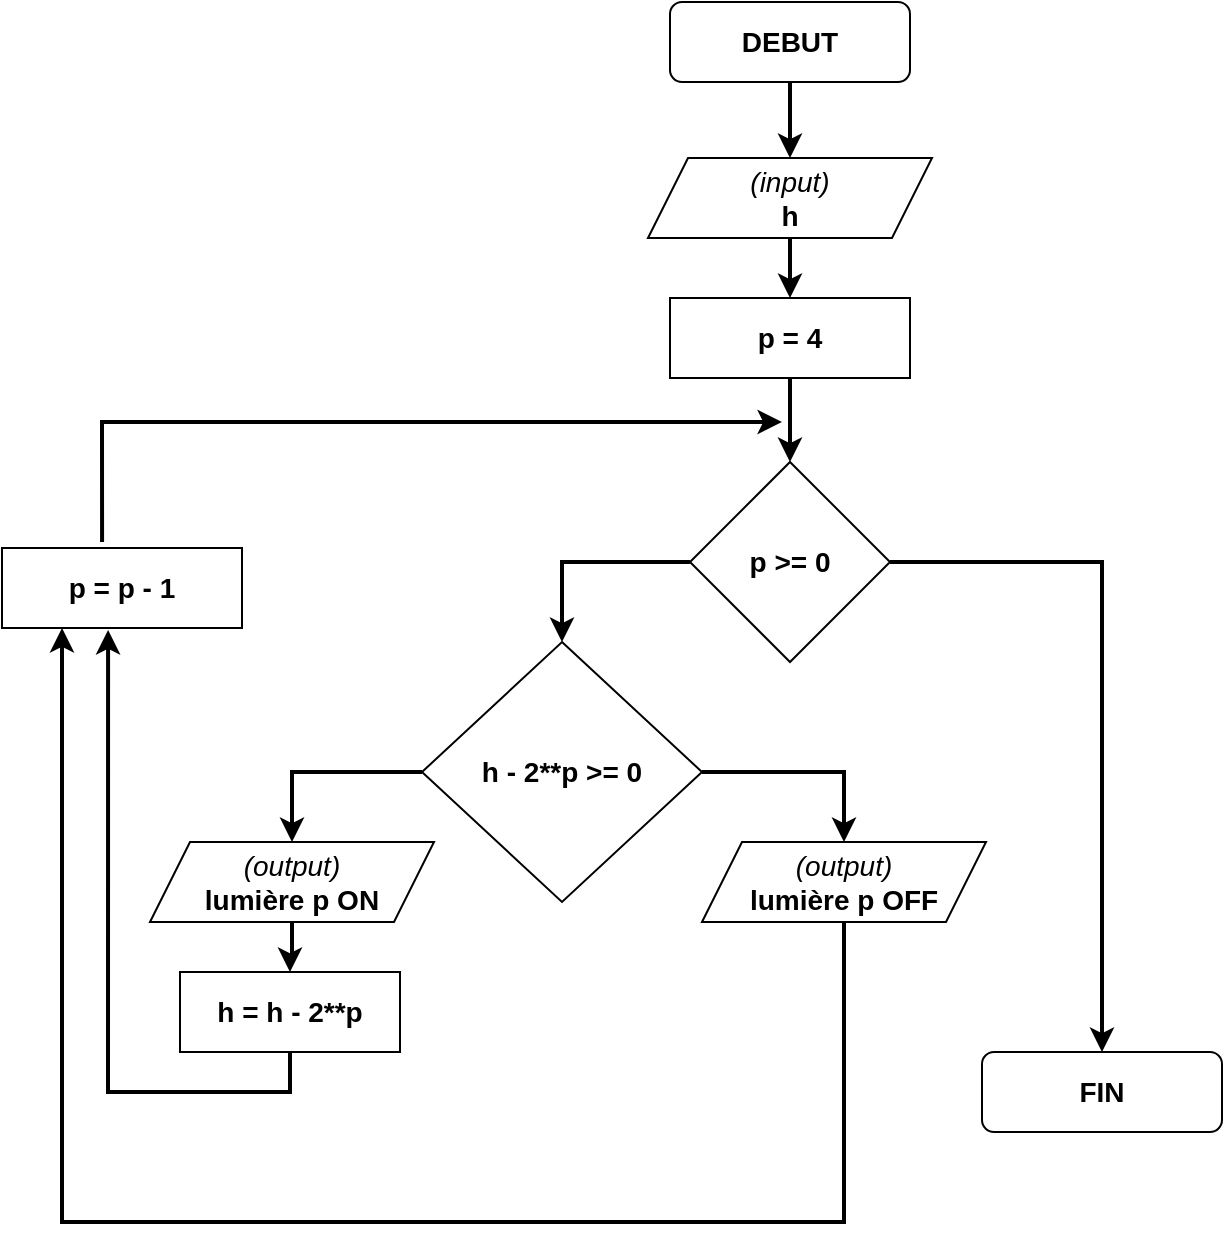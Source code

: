 <mxfile version="20.3.0" type="device"><diagram id="6SDCSkjli34IGXte3opl" name="Page-1"><mxGraphModel dx="1102" dy="685" grid="1" gridSize="10" guides="1" tooltips="1" connect="1" arrows="1" fold="1" page="1" pageScale="1" pageWidth="827" pageHeight="1169" math="0" shadow="0"><root><mxCell id="0"/><mxCell id="1" parent="0"/><mxCell id="sffREOg6f-vzsz4KdNnw-1" style="edgeStyle=orthogonalEdgeStyle;rounded=0;orthogonalLoop=1;jettySize=auto;html=1;exitX=0.5;exitY=1;exitDx=0;exitDy=0;entryX=0.5;entryY=0;entryDx=0;entryDy=0;fontSize=14;strokeWidth=2;" parent="1" source="sffREOg6f-vzsz4KdNnw-2" target="sffREOg6f-vzsz4KdNnw-4" edge="1"><mxGeometry relative="1" as="geometry"/></mxCell><mxCell id="sffREOg6f-vzsz4KdNnw-2" value="&lt;font style=&quot;font-size: 14px;&quot;&gt;&lt;b&gt;DEBUT&lt;/b&gt;&lt;/font&gt;" style="rounded=1;whiteSpace=wrap;html=1;" parent="1" vertex="1"><mxGeometry x="354" y="40" width="120" height="40" as="geometry"/></mxCell><mxCell id="fDvJ-x_F1-kArPlqbhOh-5" style="edgeStyle=orthogonalEdgeStyle;rounded=0;orthogonalLoop=1;jettySize=auto;html=1;exitX=0.5;exitY=1;exitDx=0;exitDy=0;strokeWidth=2;fontSize=14;" edge="1" parent="1" source="sffREOg6f-vzsz4KdNnw-4" target="fDvJ-x_F1-kArPlqbhOh-1"><mxGeometry relative="1" as="geometry"/></mxCell><mxCell id="sffREOg6f-vzsz4KdNnw-4" value="&lt;i&gt;(input)&lt;/i&gt;&lt;br&gt;&lt;b&gt;h&lt;/b&gt;" style="shape=parallelogram;perimeter=parallelogramPerimeter;whiteSpace=wrap;html=1;fixedSize=1;fontSize=14;" parent="1" vertex="1"><mxGeometry x="343" y="118" width="142" height="40" as="geometry"/></mxCell><mxCell id="fDvJ-x_F1-kArPlqbhOh-6" style="edgeStyle=orthogonalEdgeStyle;rounded=0;orthogonalLoop=1;jettySize=auto;html=1;entryX=0.5;entryY=0;entryDx=0;entryDy=0;strokeWidth=2;fontSize=14;" edge="1" parent="1" source="fDvJ-x_F1-kArPlqbhOh-1" target="fDvJ-x_F1-kArPlqbhOh-2"><mxGeometry relative="1" as="geometry"/></mxCell><mxCell id="fDvJ-x_F1-kArPlqbhOh-1" value="&lt;b&gt;&lt;font style=&quot;font-size: 14px;&quot;&gt;p = 4&lt;/font&gt;&lt;/b&gt;" style="rounded=0;whiteSpace=wrap;html=1;" vertex="1" parent="1"><mxGeometry x="354" y="188" width="120" height="40" as="geometry"/></mxCell><mxCell id="fDvJ-x_F1-kArPlqbhOh-4" style="edgeStyle=orthogonalEdgeStyle;rounded=0;orthogonalLoop=1;jettySize=auto;html=1;exitX=1;exitY=0.5;exitDx=0;exitDy=0;entryX=0.5;entryY=0;entryDx=0;entryDy=0;fontSize=14;strokeWidth=2;" edge="1" parent="1" source="fDvJ-x_F1-kArPlqbhOh-2" target="fDvJ-x_F1-kArPlqbhOh-3"><mxGeometry relative="1" as="geometry"/></mxCell><mxCell id="fDvJ-x_F1-kArPlqbhOh-8" style="edgeStyle=orthogonalEdgeStyle;rounded=0;orthogonalLoop=1;jettySize=auto;html=1;exitX=0;exitY=0.5;exitDx=0;exitDy=0;entryX=0.5;entryY=0;entryDx=0;entryDy=0;strokeWidth=2;fontSize=14;" edge="1" parent="1" source="fDvJ-x_F1-kArPlqbhOh-2" target="fDvJ-x_F1-kArPlqbhOh-7"><mxGeometry relative="1" as="geometry"/></mxCell><mxCell id="fDvJ-x_F1-kArPlqbhOh-2" value="&lt;b&gt;p &amp;gt;= 0&lt;/b&gt;" style="rhombus;whiteSpace=wrap;html=1;fontSize=14;" vertex="1" parent="1"><mxGeometry x="364" y="270" width="100" height="100" as="geometry"/></mxCell><mxCell id="fDvJ-x_F1-kArPlqbhOh-3" value="&lt;font style=&quot;font-size: 14px;&quot;&gt;&lt;b&gt;FIN&lt;/b&gt;&lt;/font&gt;" style="rounded=1;whiteSpace=wrap;html=1;" vertex="1" parent="1"><mxGeometry x="510" y="565" width="120" height="40" as="geometry"/></mxCell><mxCell id="fDvJ-x_F1-kArPlqbhOh-14" style="edgeStyle=orthogonalEdgeStyle;rounded=0;orthogonalLoop=1;jettySize=auto;html=1;exitX=1;exitY=0.5;exitDx=0;exitDy=0;strokeWidth=2;fontSize=14;" edge="1" parent="1" source="fDvJ-x_F1-kArPlqbhOh-7" target="fDvJ-x_F1-kArPlqbhOh-13"><mxGeometry relative="1" as="geometry"/></mxCell><mxCell id="fDvJ-x_F1-kArPlqbhOh-15" style="edgeStyle=orthogonalEdgeStyle;rounded=0;orthogonalLoop=1;jettySize=auto;html=1;exitX=0;exitY=0.5;exitDx=0;exitDy=0;strokeWidth=2;fontSize=14;" edge="1" parent="1" source="fDvJ-x_F1-kArPlqbhOh-7" target="fDvJ-x_F1-kArPlqbhOh-12"><mxGeometry relative="1" as="geometry"/></mxCell><mxCell id="fDvJ-x_F1-kArPlqbhOh-7" value="&lt;b&gt;h - 2**p &amp;gt;= 0&lt;/b&gt;" style="rhombus;whiteSpace=wrap;html=1;fontSize=14;" vertex="1" parent="1"><mxGeometry x="230" y="360" width="140" height="130" as="geometry"/></mxCell><mxCell id="fDvJ-x_F1-kArPlqbhOh-9" value="&lt;b&gt;&lt;font style=&quot;font-size: 14px;&quot;&gt;p = p - 1&lt;/font&gt;&lt;/b&gt;" style="rounded=0;whiteSpace=wrap;html=1;" vertex="1" parent="1"><mxGeometry x="20" y="313" width="120" height="40" as="geometry"/></mxCell><mxCell id="fDvJ-x_F1-kArPlqbhOh-18" style="edgeStyle=orthogonalEdgeStyle;rounded=0;orthogonalLoop=1;jettySize=auto;html=1;exitX=0.5;exitY=1;exitDx=0;exitDy=0;entryX=0.442;entryY=1.025;entryDx=0;entryDy=0;entryPerimeter=0;strokeWidth=2;fontSize=14;" edge="1" parent="1" source="fDvJ-x_F1-kArPlqbhOh-10" target="fDvJ-x_F1-kArPlqbhOh-9"><mxGeometry relative="1" as="geometry"/></mxCell><mxCell id="fDvJ-x_F1-kArPlqbhOh-10" value="&lt;b&gt;&lt;font style=&quot;font-size: 14px;&quot;&gt;h = h - 2**p&lt;/font&gt;&lt;/b&gt;" style="rounded=0;whiteSpace=wrap;html=1;" vertex="1" parent="1"><mxGeometry x="109" y="525" width="110" height="40" as="geometry"/></mxCell><mxCell id="fDvJ-x_F1-kArPlqbhOh-17" style="edgeStyle=orthogonalEdgeStyle;rounded=0;orthogonalLoop=1;jettySize=auto;html=1;exitX=0.5;exitY=1;exitDx=0;exitDy=0;strokeWidth=2;fontSize=14;" edge="1" parent="1" source="fDvJ-x_F1-kArPlqbhOh-12" target="fDvJ-x_F1-kArPlqbhOh-10"><mxGeometry relative="1" as="geometry"/></mxCell><mxCell id="fDvJ-x_F1-kArPlqbhOh-12" value="&lt;i&gt;(output)&lt;/i&gt;&lt;br&gt;&lt;b&gt;lumière p ON&lt;/b&gt;" style="shape=parallelogram;perimeter=parallelogramPerimeter;whiteSpace=wrap;html=1;fixedSize=1;fontSize=14;" vertex="1" parent="1"><mxGeometry x="94" y="460" width="142" height="40" as="geometry"/></mxCell><mxCell id="fDvJ-x_F1-kArPlqbhOh-16" style="edgeStyle=orthogonalEdgeStyle;rounded=0;orthogonalLoop=1;jettySize=auto;html=1;exitX=0.5;exitY=1;exitDx=0;exitDy=0;entryX=0.25;entryY=1;entryDx=0;entryDy=0;strokeWidth=2;fontSize=14;" edge="1" parent="1" source="fDvJ-x_F1-kArPlqbhOh-13" target="fDvJ-x_F1-kArPlqbhOh-9"><mxGeometry relative="1" as="geometry"><Array as="points"><mxPoint x="441" y="650"/><mxPoint x="50" y="650"/></Array></mxGeometry></mxCell><mxCell id="fDvJ-x_F1-kArPlqbhOh-13" value="&lt;i&gt;(output)&lt;/i&gt;&lt;br&gt;&lt;b&gt;lumière p OFF&lt;/b&gt;" style="shape=parallelogram;perimeter=parallelogramPerimeter;whiteSpace=wrap;html=1;fixedSize=1;fontSize=14;" vertex="1" parent="1"><mxGeometry x="370" y="460" width="142" height="40" as="geometry"/></mxCell><mxCell id="fDvJ-x_F1-kArPlqbhOh-19" value="" style="endArrow=classic;html=1;rounded=0;strokeWidth=2;fontSize=14;exitX=0.417;exitY=-0.075;exitDx=0;exitDy=0;exitPerimeter=0;" edge="1" parent="1" source="fDvJ-x_F1-kArPlqbhOh-9"><mxGeometry width="50" height="50" relative="1" as="geometry"><mxPoint x="390" y="380" as="sourcePoint"/><mxPoint x="410" y="250" as="targetPoint"/><Array as="points"><mxPoint x="70" y="250"/></Array></mxGeometry></mxCell></root></mxGraphModel></diagram></mxfile>